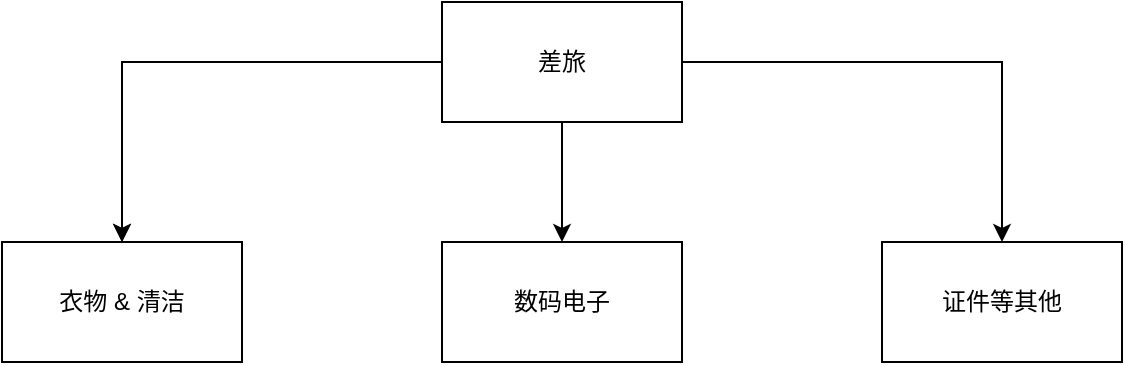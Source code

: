 <mxfile version="28.2.5">
  <diagram name="Page-1" id="PNw0kAJCT6kt7T9TqHBa">
    <mxGraphModel dx="1426" dy="697" grid="1" gridSize="10" guides="1" tooltips="1" connect="1" arrows="1" fold="1" page="1" pageScale="1" pageWidth="850" pageHeight="1100" math="0" shadow="0">
      <root>
        <mxCell id="0" />
        <mxCell id="1" parent="0" />
        <mxCell id="gM_SArDwf48NGAWJxeyJ-3" value="" style="edgeStyle=orthogonalEdgeStyle;rounded=0;orthogonalLoop=1;jettySize=auto;html=1;" edge="1" parent="1" source="gM_SArDwf48NGAWJxeyJ-1" target="gM_SArDwf48NGAWJxeyJ-2">
          <mxGeometry relative="1" as="geometry" />
        </mxCell>
        <mxCell id="gM_SArDwf48NGAWJxeyJ-4" value="" style="edgeStyle=orthogonalEdgeStyle;rounded=0;orthogonalLoop=1;jettySize=auto;html=1;" edge="1" parent="1" source="gM_SArDwf48NGAWJxeyJ-1" target="gM_SArDwf48NGAWJxeyJ-2">
          <mxGeometry relative="1" as="geometry" />
        </mxCell>
        <mxCell id="gM_SArDwf48NGAWJxeyJ-6" value="" style="edgeStyle=orthogonalEdgeStyle;rounded=0;orthogonalLoop=1;jettySize=auto;html=1;" edge="1" parent="1" source="gM_SArDwf48NGAWJxeyJ-1" target="gM_SArDwf48NGAWJxeyJ-5">
          <mxGeometry relative="1" as="geometry" />
        </mxCell>
        <mxCell id="gM_SArDwf48NGAWJxeyJ-8" style="edgeStyle=orthogonalEdgeStyle;rounded=0;orthogonalLoop=1;jettySize=auto;html=1;" edge="1" parent="1" source="gM_SArDwf48NGAWJxeyJ-1" target="gM_SArDwf48NGAWJxeyJ-7">
          <mxGeometry relative="1" as="geometry" />
        </mxCell>
        <mxCell id="gM_SArDwf48NGAWJxeyJ-1" value="差旅" style="rounded=0;whiteSpace=wrap;html=1;" vertex="1" parent="1">
          <mxGeometry x="380" y="80" width="120" height="60" as="geometry" />
        </mxCell>
        <mxCell id="gM_SArDwf48NGAWJxeyJ-2" value="衣物 &amp;amp; 清洁" style="rounded=0;whiteSpace=wrap;html=1;" vertex="1" parent="1">
          <mxGeometry x="160" y="200" width="120" height="60" as="geometry" />
        </mxCell>
        <mxCell id="gM_SArDwf48NGAWJxeyJ-5" value="数码电子" style="rounded=0;whiteSpace=wrap;html=1;" vertex="1" parent="1">
          <mxGeometry x="380" y="200" width="120" height="60" as="geometry" />
        </mxCell>
        <mxCell id="gM_SArDwf48NGAWJxeyJ-7" value="证件等其他" style="rounded=0;whiteSpace=wrap;html=1;" vertex="1" parent="1">
          <mxGeometry x="600" y="200" width="120" height="60" as="geometry" />
        </mxCell>
      </root>
    </mxGraphModel>
  </diagram>
</mxfile>
